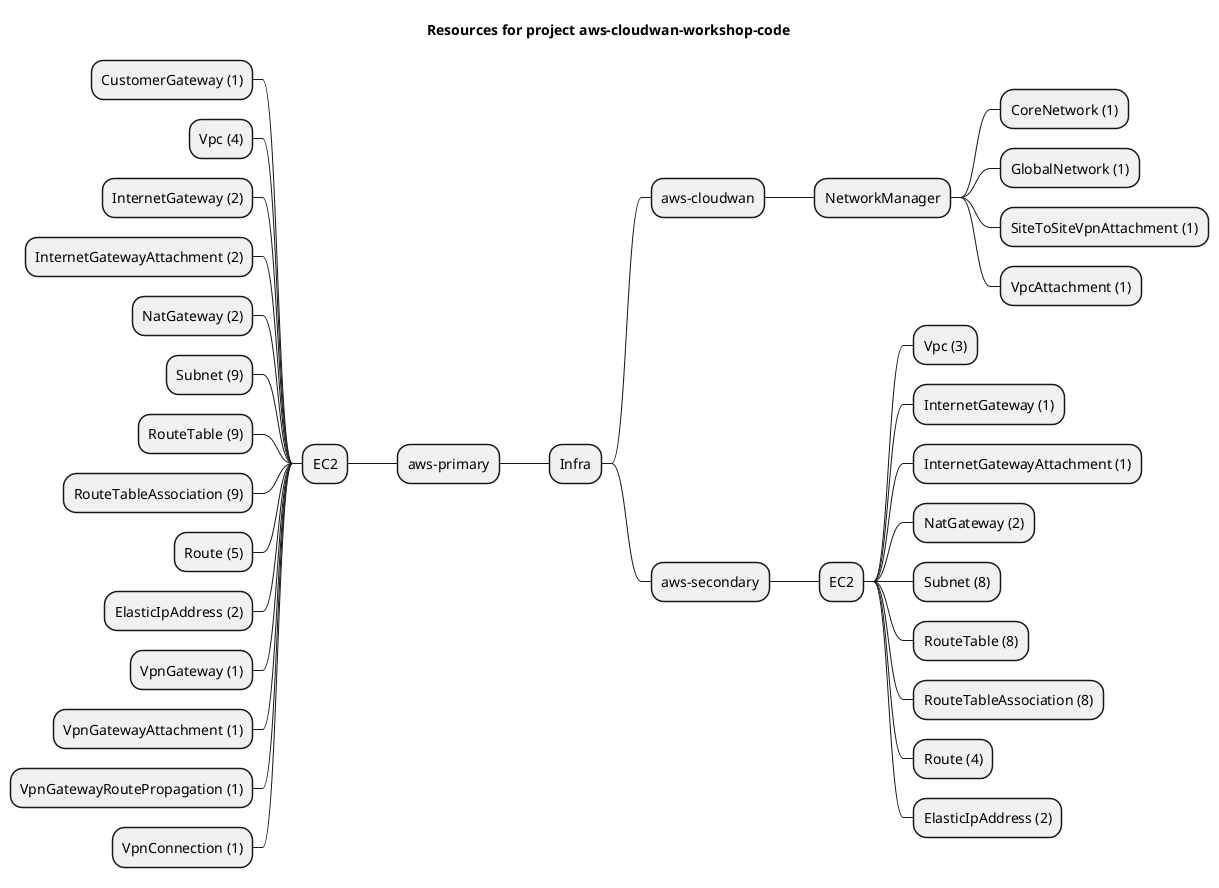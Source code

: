 @startmindmap
title Resources for project aws-cloudwan-workshop-code
skinparam monochrome true
+ Infra
++ aws-cloudwan
+++ NetworkManager
++++ CoreNetwork (1)
++++ GlobalNetwork (1)
++++ SiteToSiteVpnAttachment (1)
++++ VpcAttachment (1)
-- aws-primary
--- EC2
---- CustomerGateway (1)
---- Vpc (4)
---- InternetGateway (2)
---- InternetGatewayAttachment (2)
---- NatGateway (2)
---- Subnet (9)
---- RouteTable (9)
---- RouteTableAssociation (9)
---- Route (5)
---- ElasticIpAddress (2)
---- VpnGateway (1)
---- VpnGatewayAttachment (1)
---- VpnGatewayRoutePropagation (1)
---- VpnConnection (1)
++ aws-secondary
+++ EC2
++++ Vpc (3)
++++ InternetGateway (1)
++++ InternetGatewayAttachment (1)
++++ NatGateway (2)
++++ Subnet (8)
++++ RouteTable (8)
++++ RouteTableAssociation (8)
++++ Route (4)
++++ ElasticIpAddress (2)
@endmindmap